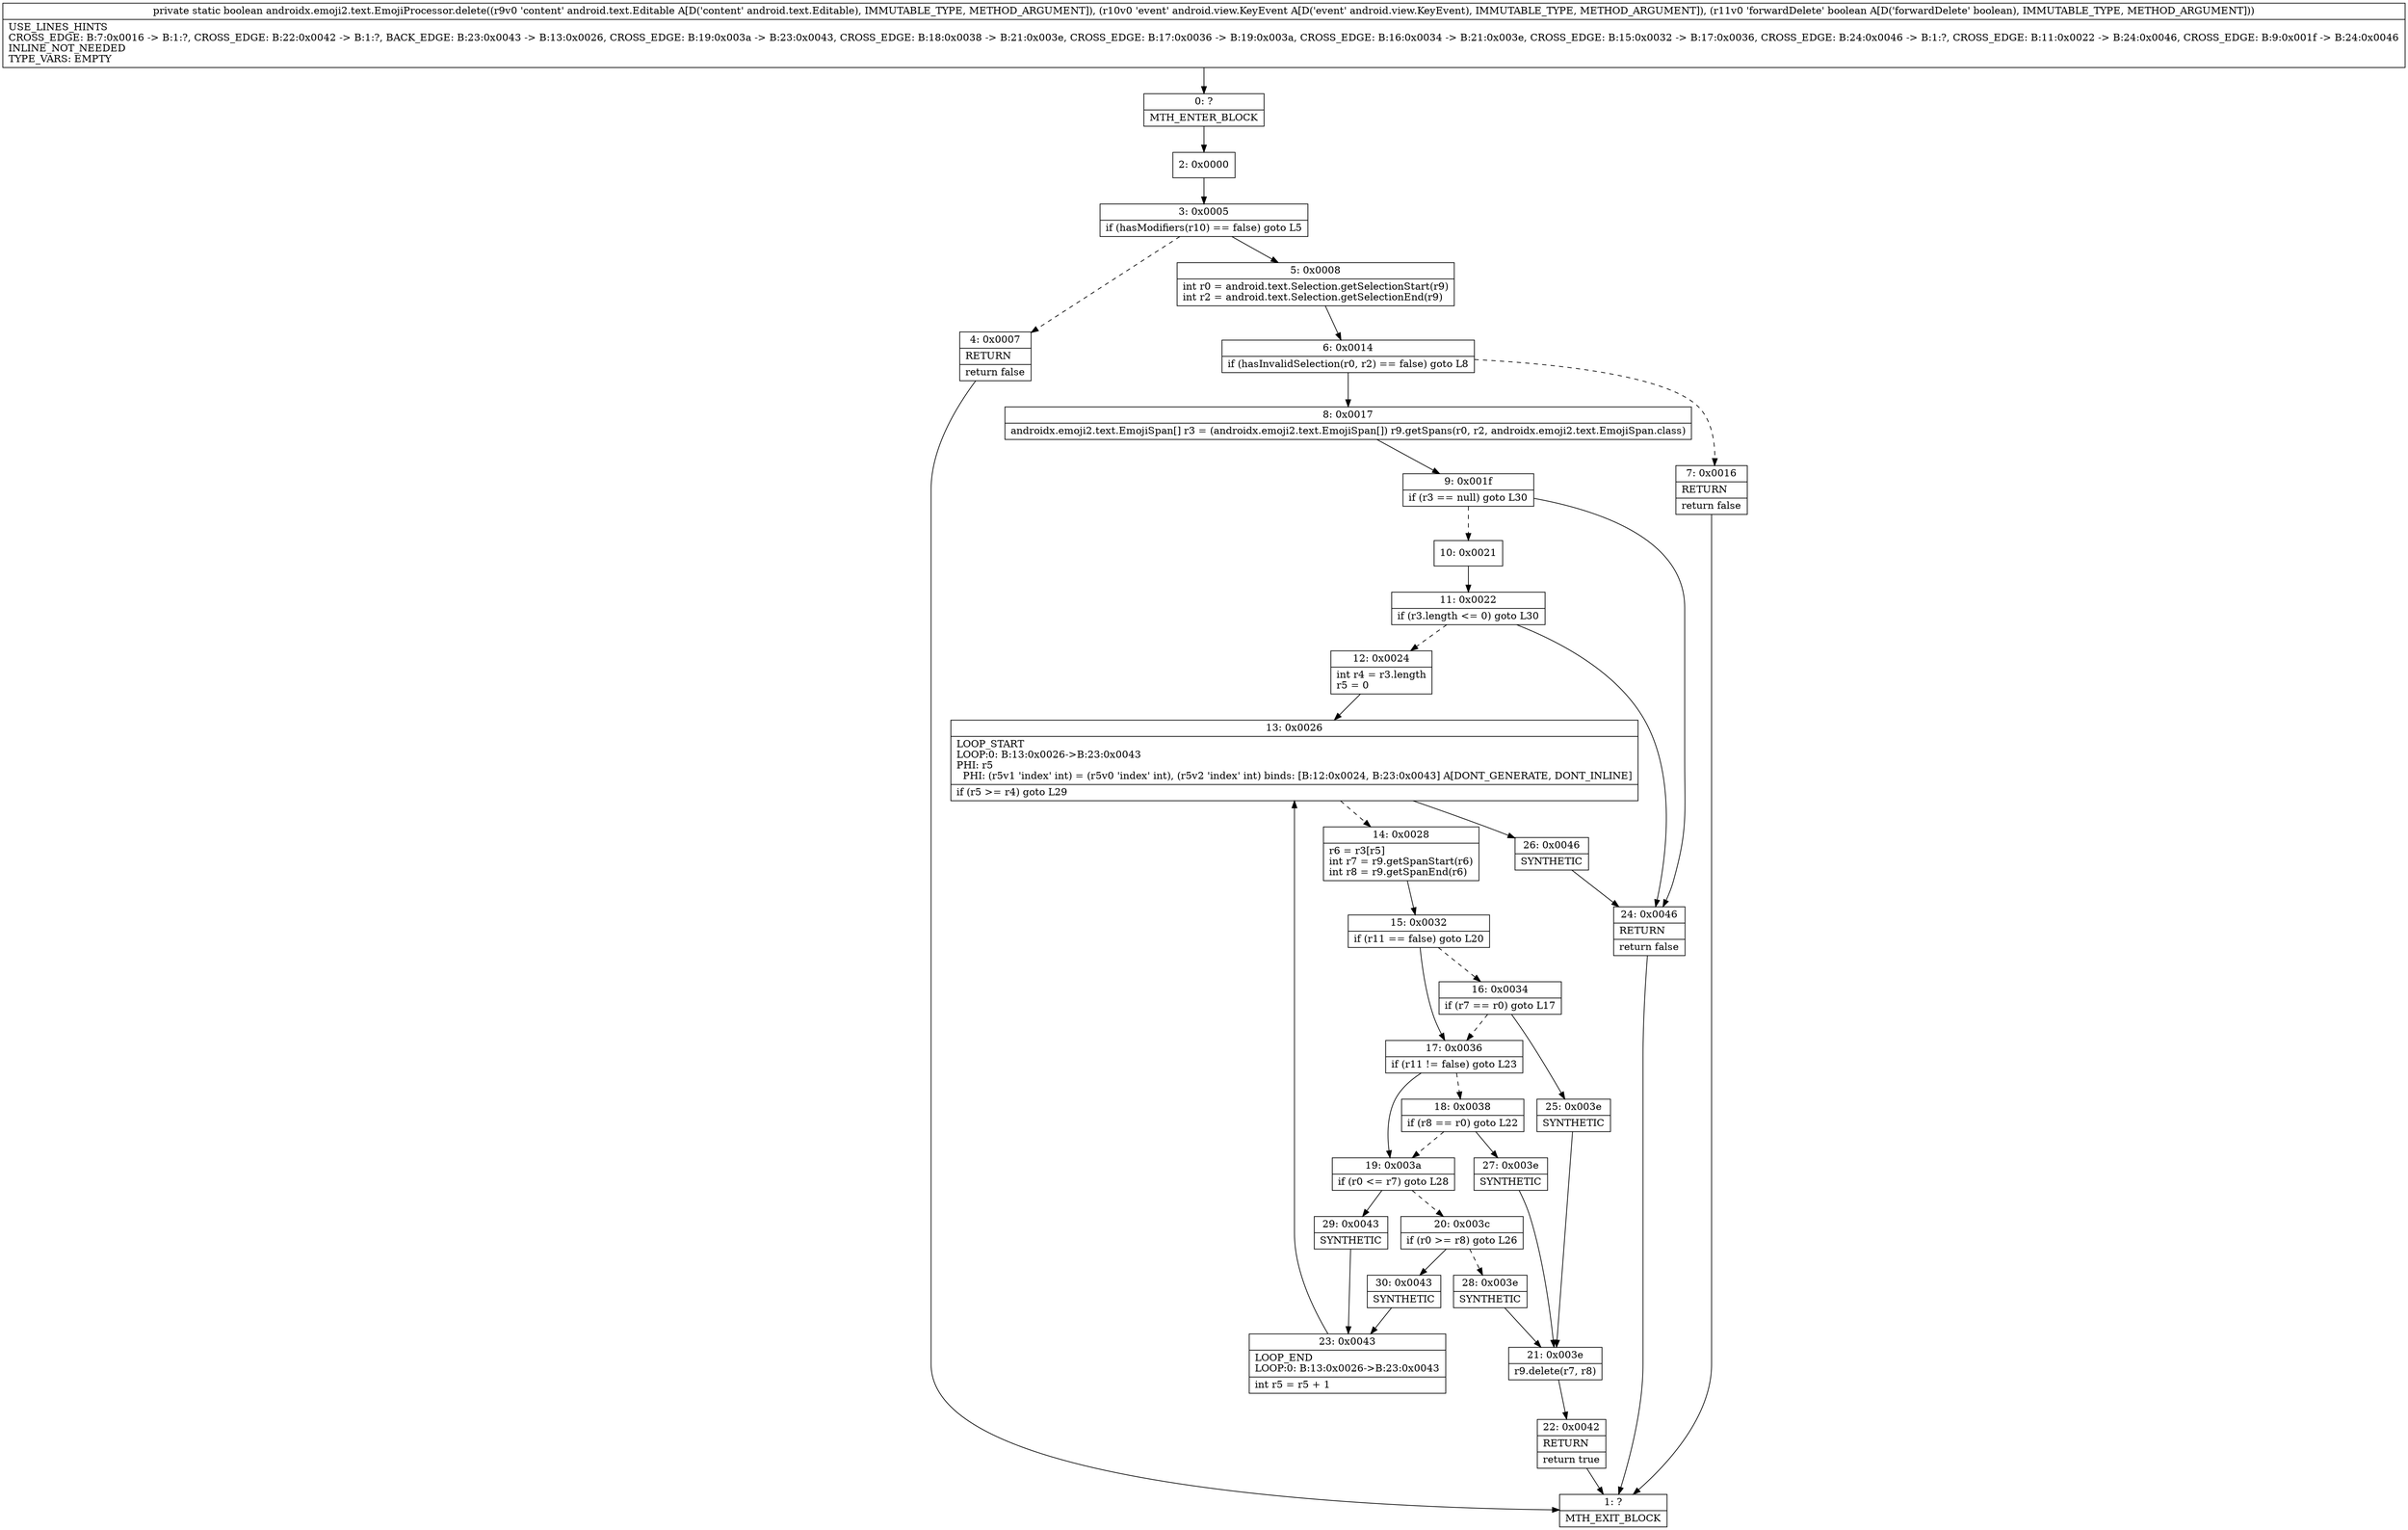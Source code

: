 digraph "CFG forandroidx.emoji2.text.EmojiProcessor.delete(Landroid\/text\/Editable;Landroid\/view\/KeyEvent;Z)Z" {
Node_0 [shape=record,label="{0\:\ ?|MTH_ENTER_BLOCK\l}"];
Node_2 [shape=record,label="{2\:\ 0x0000}"];
Node_3 [shape=record,label="{3\:\ 0x0005|if (hasModifiers(r10) == false) goto L5\l}"];
Node_4 [shape=record,label="{4\:\ 0x0007|RETURN\l|return false\l}"];
Node_1 [shape=record,label="{1\:\ ?|MTH_EXIT_BLOCK\l}"];
Node_5 [shape=record,label="{5\:\ 0x0008|int r0 = android.text.Selection.getSelectionStart(r9)\lint r2 = android.text.Selection.getSelectionEnd(r9)\l}"];
Node_6 [shape=record,label="{6\:\ 0x0014|if (hasInvalidSelection(r0, r2) == false) goto L8\l}"];
Node_7 [shape=record,label="{7\:\ 0x0016|RETURN\l|return false\l}"];
Node_8 [shape=record,label="{8\:\ 0x0017|androidx.emoji2.text.EmojiSpan[] r3 = (androidx.emoji2.text.EmojiSpan[]) r9.getSpans(r0, r2, androidx.emoji2.text.EmojiSpan.class)\l}"];
Node_9 [shape=record,label="{9\:\ 0x001f|if (r3 == null) goto L30\l}"];
Node_10 [shape=record,label="{10\:\ 0x0021}"];
Node_11 [shape=record,label="{11\:\ 0x0022|if (r3.length \<= 0) goto L30\l}"];
Node_12 [shape=record,label="{12\:\ 0x0024|int r4 = r3.length\lr5 = 0\l}"];
Node_13 [shape=record,label="{13\:\ 0x0026|LOOP_START\lLOOP:0: B:13:0x0026\-\>B:23:0x0043\lPHI: r5 \l  PHI: (r5v1 'index' int) = (r5v0 'index' int), (r5v2 'index' int) binds: [B:12:0x0024, B:23:0x0043] A[DONT_GENERATE, DONT_INLINE]\l|if (r5 \>= r4) goto L29\l}"];
Node_14 [shape=record,label="{14\:\ 0x0028|r6 = r3[r5]\lint r7 = r9.getSpanStart(r6)\lint r8 = r9.getSpanEnd(r6)\l}"];
Node_15 [shape=record,label="{15\:\ 0x0032|if (r11 == false) goto L20\l}"];
Node_16 [shape=record,label="{16\:\ 0x0034|if (r7 == r0) goto L17\l}"];
Node_25 [shape=record,label="{25\:\ 0x003e|SYNTHETIC\l}"];
Node_21 [shape=record,label="{21\:\ 0x003e|r9.delete(r7, r8)\l}"];
Node_22 [shape=record,label="{22\:\ 0x0042|RETURN\l|return true\l}"];
Node_17 [shape=record,label="{17\:\ 0x0036|if (r11 != false) goto L23\l}"];
Node_18 [shape=record,label="{18\:\ 0x0038|if (r8 == r0) goto L22\l}"];
Node_27 [shape=record,label="{27\:\ 0x003e|SYNTHETIC\l}"];
Node_19 [shape=record,label="{19\:\ 0x003a|if (r0 \<= r7) goto L28\l}"];
Node_20 [shape=record,label="{20\:\ 0x003c|if (r0 \>= r8) goto L26\l}"];
Node_28 [shape=record,label="{28\:\ 0x003e|SYNTHETIC\l}"];
Node_30 [shape=record,label="{30\:\ 0x0043|SYNTHETIC\l}"];
Node_23 [shape=record,label="{23\:\ 0x0043|LOOP_END\lLOOP:0: B:13:0x0026\-\>B:23:0x0043\l|int r5 = r5 + 1\l}"];
Node_29 [shape=record,label="{29\:\ 0x0043|SYNTHETIC\l}"];
Node_26 [shape=record,label="{26\:\ 0x0046|SYNTHETIC\l}"];
Node_24 [shape=record,label="{24\:\ 0x0046|RETURN\l|return false\l}"];
MethodNode[shape=record,label="{private static boolean androidx.emoji2.text.EmojiProcessor.delete((r9v0 'content' android.text.Editable A[D('content' android.text.Editable), IMMUTABLE_TYPE, METHOD_ARGUMENT]), (r10v0 'event' android.view.KeyEvent A[D('event' android.view.KeyEvent), IMMUTABLE_TYPE, METHOD_ARGUMENT]), (r11v0 'forwardDelete' boolean A[D('forwardDelete' boolean), IMMUTABLE_TYPE, METHOD_ARGUMENT]))  | USE_LINES_HINTS\lCROSS_EDGE: B:7:0x0016 \-\> B:1:?, CROSS_EDGE: B:22:0x0042 \-\> B:1:?, BACK_EDGE: B:23:0x0043 \-\> B:13:0x0026, CROSS_EDGE: B:19:0x003a \-\> B:23:0x0043, CROSS_EDGE: B:18:0x0038 \-\> B:21:0x003e, CROSS_EDGE: B:17:0x0036 \-\> B:19:0x003a, CROSS_EDGE: B:16:0x0034 \-\> B:21:0x003e, CROSS_EDGE: B:15:0x0032 \-\> B:17:0x0036, CROSS_EDGE: B:24:0x0046 \-\> B:1:?, CROSS_EDGE: B:11:0x0022 \-\> B:24:0x0046, CROSS_EDGE: B:9:0x001f \-\> B:24:0x0046\lINLINE_NOT_NEEDED\lTYPE_VARS: EMPTY\l}"];
MethodNode -> Node_0;Node_0 -> Node_2;
Node_2 -> Node_3;
Node_3 -> Node_4[style=dashed];
Node_3 -> Node_5;
Node_4 -> Node_1;
Node_5 -> Node_6;
Node_6 -> Node_7[style=dashed];
Node_6 -> Node_8;
Node_7 -> Node_1;
Node_8 -> Node_9;
Node_9 -> Node_10[style=dashed];
Node_9 -> Node_24;
Node_10 -> Node_11;
Node_11 -> Node_12[style=dashed];
Node_11 -> Node_24;
Node_12 -> Node_13;
Node_13 -> Node_14[style=dashed];
Node_13 -> Node_26;
Node_14 -> Node_15;
Node_15 -> Node_16[style=dashed];
Node_15 -> Node_17;
Node_16 -> Node_17[style=dashed];
Node_16 -> Node_25;
Node_25 -> Node_21;
Node_21 -> Node_22;
Node_22 -> Node_1;
Node_17 -> Node_18[style=dashed];
Node_17 -> Node_19;
Node_18 -> Node_19[style=dashed];
Node_18 -> Node_27;
Node_27 -> Node_21;
Node_19 -> Node_20[style=dashed];
Node_19 -> Node_29;
Node_20 -> Node_28[style=dashed];
Node_20 -> Node_30;
Node_28 -> Node_21;
Node_30 -> Node_23;
Node_23 -> Node_13;
Node_29 -> Node_23;
Node_26 -> Node_24;
Node_24 -> Node_1;
}

